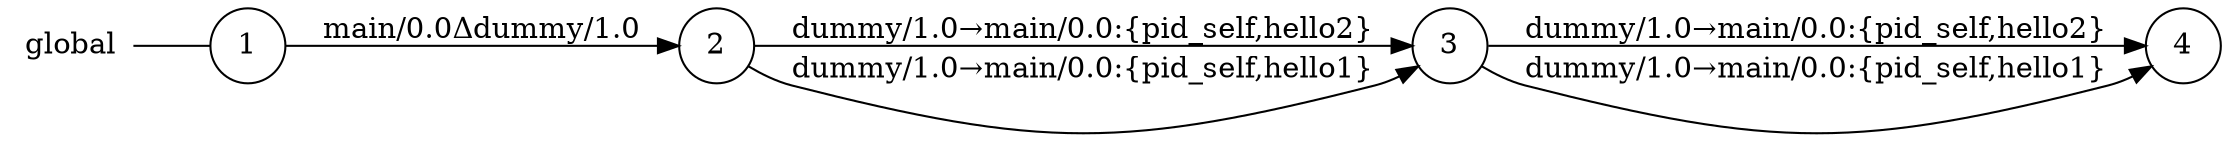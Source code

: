 digraph global {
	rankdir="LR";
	n_0 [label="global", shape="plaintext"];
	n_1 [id="1", shape=circle, label="1"];
	n_0 -> n_1 [arrowhead=none];
	n_2 [id="2", shape=circle, label="2"];
	n_3 [id="4", shape=circle, label="4"];
	n_4 [id="3", shape=circle, label="3"];

	n_1 -> n_2 [id="[$e|0]", label="main/0.0Δdummy/1.0"];
	n_4 -> n_3 [id="[$e|3]", label="dummy/1.0→main/0.0:{pid_self,hello2}"];
	n_2 -> n_4 [id="[$e|2]", label="dummy/1.0→main/0.0:{pid_self,hello2}"];
	n_4 -> n_3 [id="[$e|4]", label="dummy/1.0→main/0.0:{pid_self,hello1}"];
	n_2 -> n_4 [id="[$e|1]", label="dummy/1.0→main/0.0:{pid_self,hello1}"];
}
